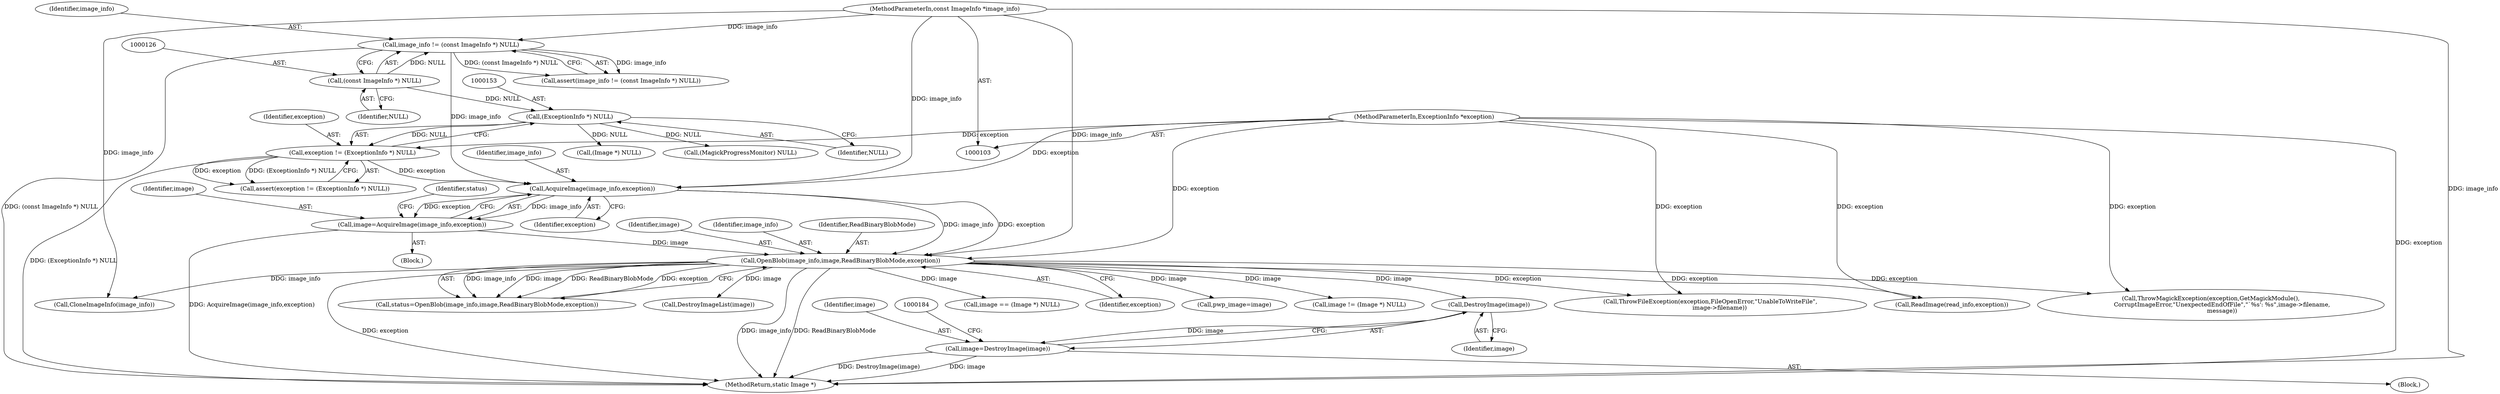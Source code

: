 digraph "0_ImageMagick_6b6bff054d569a77973f2140c0e86366e6168a6c_2@pointer" {
"1000180" [label="(Call,DestroyImage(image))"];
"1000168" [label="(Call,OpenBlob(image_info,image,ReadBinaryBlobMode,exception))"];
"1000163" [label="(Call,AcquireImage(image_info,exception))"];
"1000123" [label="(Call,image_info != (const ImageInfo *) NULL)"];
"1000104" [label="(MethodParameterIn,const ImageInfo *image_info)"];
"1000125" [label="(Call,(const ImageInfo *) NULL)"];
"1000150" [label="(Call,exception != (ExceptionInfo *) NULL)"];
"1000105" [label="(MethodParameterIn,ExceptionInfo *exception)"];
"1000152" [label="(Call,(ExceptionInfo *) NULL)"];
"1000161" [label="(Call,image=AcquireImage(image_info,exception))"];
"1000178" [label="(Call,image=DestroyImage(image))"];
"1000218" [label="(Call,CloneImageInfo(image_info))"];
"1000183" [label="(Call,(Image *) NULL)"];
"1000170" [label="(Identifier,image)"];
"1000498" [label="(Call,image == (Image *) NULL)"];
"1000149" [label="(Call,assert(exception != (ExceptionInfo *) NULL))"];
"1000161" [label="(Call,image=AcquireImage(image_info,exception))"];
"1000165" [label="(Identifier,exception)"];
"1000163" [label="(Call,AcquireImage(image_info,exception))"];
"1000169" [label="(Identifier,image_info)"];
"1000106" [label="(Block,)"];
"1000172" [label="(Identifier,exception)"];
"1000162" [label="(Identifier,image)"];
"1000105" [label="(MethodParameterIn,ExceptionInfo *exception)"];
"1000125" [label="(Call,(const ImageInfo *) NULL)"];
"1000224" [label="(Call,(MagickProgressMonitor) NULL)"];
"1000167" [label="(Identifier,status)"];
"1000180" [label="(Call,DestroyImage(image))"];
"1000171" [label="(Identifier,ReadBinaryBlobMode)"];
"1000122" [label="(Call,assert(image_info != (const ImageInfo *) NULL))"];
"1000104" [label="(MethodParameterIn,const ImageInfo *image_info)"];
"1000186" [label="(Call,pwp_image=image)"];
"1000595" [label="(Call,image != (Image *) NULL)"];
"1000150" [label="(Call,exception != (ExceptionInfo *) NULL)"];
"1000181" [label="(Identifier,image)"];
"1000166" [label="(Call,status=OpenBlob(image_info,image,ReadBinaryBlobMode,exception))"];
"1000168" [label="(Call,OpenBlob(image_info,image,ReadBinaryBlobMode,exception))"];
"1000382" [label="(Call,ThrowFileException(exception,FileOpenError,\"UnableToWriteFile\",\n          image->filename))"];
"1000123" [label="(Call,image_info != (const ImageInfo *) NULL)"];
"1000474" [label="(Call,ReadImage(read_info,exception))"];
"1000391" [label="(Call,DestroyImageList(image))"];
"1000124" [label="(Identifier,image_info)"];
"1000178" [label="(Call,image=DestroyImage(image))"];
"1000152" [label="(Call,(ExceptionInfo *) NULL)"];
"1000177" [label="(Block,)"];
"1000164" [label="(Identifier,image_info)"];
"1000127" [label="(Identifier,NULL)"];
"1000179" [label="(Identifier,image)"];
"1000614" [label="(Call,ThrowMagickException(exception,GetMagickModule(),\n            CorruptImageError,\"UnexpectedEndOfFile\",\"`%s': %s\",image->filename,\n            message))"];
"1000154" [label="(Identifier,NULL)"];
"1000635" [label="(MethodReturn,static Image *)"];
"1000151" [label="(Identifier,exception)"];
"1000180" -> "1000178"  [label="AST: "];
"1000180" -> "1000181"  [label="CFG: "];
"1000181" -> "1000180"  [label="AST: "];
"1000178" -> "1000180"  [label="CFG: "];
"1000180" -> "1000178"  [label="DDG: image"];
"1000168" -> "1000180"  [label="DDG: image"];
"1000168" -> "1000166"  [label="AST: "];
"1000168" -> "1000172"  [label="CFG: "];
"1000169" -> "1000168"  [label="AST: "];
"1000170" -> "1000168"  [label="AST: "];
"1000171" -> "1000168"  [label="AST: "];
"1000172" -> "1000168"  [label="AST: "];
"1000166" -> "1000168"  [label="CFG: "];
"1000168" -> "1000635"  [label="DDG: exception"];
"1000168" -> "1000635"  [label="DDG: image_info"];
"1000168" -> "1000635"  [label="DDG: ReadBinaryBlobMode"];
"1000168" -> "1000166"  [label="DDG: image_info"];
"1000168" -> "1000166"  [label="DDG: image"];
"1000168" -> "1000166"  [label="DDG: ReadBinaryBlobMode"];
"1000168" -> "1000166"  [label="DDG: exception"];
"1000163" -> "1000168"  [label="DDG: image_info"];
"1000163" -> "1000168"  [label="DDG: exception"];
"1000104" -> "1000168"  [label="DDG: image_info"];
"1000161" -> "1000168"  [label="DDG: image"];
"1000105" -> "1000168"  [label="DDG: exception"];
"1000168" -> "1000186"  [label="DDG: image"];
"1000168" -> "1000218"  [label="DDG: image_info"];
"1000168" -> "1000382"  [label="DDG: exception"];
"1000168" -> "1000391"  [label="DDG: image"];
"1000168" -> "1000474"  [label="DDG: exception"];
"1000168" -> "1000498"  [label="DDG: image"];
"1000168" -> "1000595"  [label="DDG: image"];
"1000168" -> "1000614"  [label="DDG: exception"];
"1000163" -> "1000161"  [label="AST: "];
"1000163" -> "1000165"  [label="CFG: "];
"1000164" -> "1000163"  [label="AST: "];
"1000165" -> "1000163"  [label="AST: "];
"1000161" -> "1000163"  [label="CFG: "];
"1000163" -> "1000161"  [label="DDG: image_info"];
"1000163" -> "1000161"  [label="DDG: exception"];
"1000123" -> "1000163"  [label="DDG: image_info"];
"1000104" -> "1000163"  [label="DDG: image_info"];
"1000150" -> "1000163"  [label="DDG: exception"];
"1000105" -> "1000163"  [label="DDG: exception"];
"1000123" -> "1000122"  [label="AST: "];
"1000123" -> "1000125"  [label="CFG: "];
"1000124" -> "1000123"  [label="AST: "];
"1000125" -> "1000123"  [label="AST: "];
"1000122" -> "1000123"  [label="CFG: "];
"1000123" -> "1000635"  [label="DDG: (const ImageInfo *) NULL"];
"1000123" -> "1000122"  [label="DDG: image_info"];
"1000123" -> "1000122"  [label="DDG: (const ImageInfo *) NULL"];
"1000104" -> "1000123"  [label="DDG: image_info"];
"1000125" -> "1000123"  [label="DDG: NULL"];
"1000104" -> "1000103"  [label="AST: "];
"1000104" -> "1000635"  [label="DDG: image_info"];
"1000104" -> "1000218"  [label="DDG: image_info"];
"1000125" -> "1000127"  [label="CFG: "];
"1000126" -> "1000125"  [label="AST: "];
"1000127" -> "1000125"  [label="AST: "];
"1000125" -> "1000152"  [label="DDG: NULL"];
"1000150" -> "1000149"  [label="AST: "];
"1000150" -> "1000152"  [label="CFG: "];
"1000151" -> "1000150"  [label="AST: "];
"1000152" -> "1000150"  [label="AST: "];
"1000149" -> "1000150"  [label="CFG: "];
"1000150" -> "1000635"  [label="DDG: (ExceptionInfo *) NULL"];
"1000150" -> "1000149"  [label="DDG: exception"];
"1000150" -> "1000149"  [label="DDG: (ExceptionInfo *) NULL"];
"1000105" -> "1000150"  [label="DDG: exception"];
"1000152" -> "1000150"  [label="DDG: NULL"];
"1000105" -> "1000103"  [label="AST: "];
"1000105" -> "1000635"  [label="DDG: exception"];
"1000105" -> "1000382"  [label="DDG: exception"];
"1000105" -> "1000474"  [label="DDG: exception"];
"1000105" -> "1000614"  [label="DDG: exception"];
"1000152" -> "1000154"  [label="CFG: "];
"1000153" -> "1000152"  [label="AST: "];
"1000154" -> "1000152"  [label="AST: "];
"1000152" -> "1000183"  [label="DDG: NULL"];
"1000152" -> "1000224"  [label="DDG: NULL"];
"1000161" -> "1000106"  [label="AST: "];
"1000162" -> "1000161"  [label="AST: "];
"1000167" -> "1000161"  [label="CFG: "];
"1000161" -> "1000635"  [label="DDG: AcquireImage(image_info,exception)"];
"1000178" -> "1000177"  [label="AST: "];
"1000179" -> "1000178"  [label="AST: "];
"1000184" -> "1000178"  [label="CFG: "];
"1000178" -> "1000635"  [label="DDG: image"];
"1000178" -> "1000635"  [label="DDG: DestroyImage(image)"];
}
